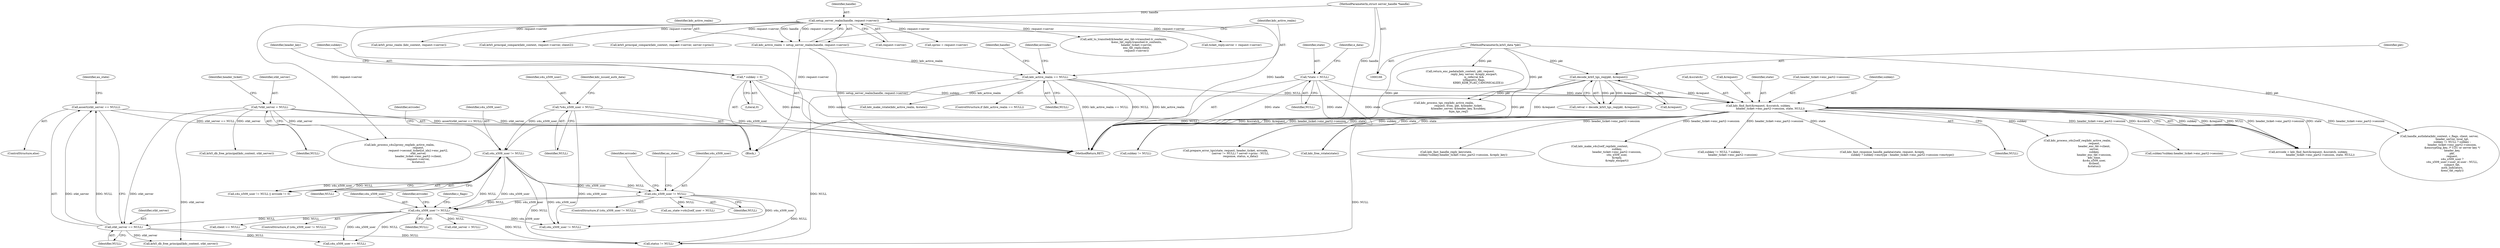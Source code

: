 digraph "0_krb5_ffb35baac6981f9e8914f8f3bffd37f284b85970_0@API" {
"1000919" [label="(Call,assert(stkt_server == NULL))"];
"1000920" [label="(Call,stkt_server == NULL)"];
"1000189" [label="(Call,*stkt_server = NULL)"];
"1000767" [label="(Call,s4u_x509_user != NULL)"];
"1000713" [label="(Call,s4u_x509_user != NULL)"];
"1000265" [label="(Call,*s4u_x509_user = NULL)"];
"1000510" [label="(Call,kdc_find_fast(&request, &scratch, subkey,\n                            header_ticket->enc_part2->session, state, NULL))"];
"1000342" [label="(Call,decode_krb5_tgs_req(pkt, &request))"];
"1000168" [label="(MethodParameterIn,krb5_data *pkt)"];
"1000173" [label="(Call,* subkey = 0)"];
"1000290" [label="(Call,*state = NULL)"];
"1000377" [label="(Call,kdc_active_realm == NULL)"];
"1000369" [label="(Call,kdc_active_realm = setup_server_realm(handle, request->server))"];
"1000371" [label="(Call,setup_server_realm(handle, request->server))"];
"1000167" [label="(MethodParameterIn,struct server_handle *handle)"];
"1000721" [label="(Call,s4u_x509_user != NULL)"];
"1002258" [label="(Call,status != NULL)"];
"1000523" [label="(Call,sprinc = request->server)"];
"1001620" [label="(Call,add_to_transited(&header_enc_tkt->transited.tr_contents,\n                              &enc_tkt_reply.transited.tr_contents,\n                              header_ticket->server,\n                              enc_tkt_reply.client,\n                              request->server))"];
"1002434" [label="(Call,s4u_x509_user != NULL)"];
"1000722" [label="(Identifier,s4u_x509_user)"];
"1000768" [label="(Identifier,s4u_x509_user)"];
"1000693" [label="(Call,kdc_process_s4u2self_req(kdc_active_realm,\n                                       request,\n                                       header_enc_tkt->client,\n                                       server,\n                                       subkey,\n                                       header_enc_tkt->session,\n                                       kdc_time,\n                                       &s4u_x509_user,\n                                       &client,\n                                       &status))"];
"1000806" [label="(Call,kdc_process_s4u2proxy_req(kdc_active_realm,\n                                            request,\n                                            request->second_ticket[st_idx]->enc_part2,\n                                            stkt_server,\n                                            header_ticket->enc_part2->client,\n                                            request->server,\n                                            &status))"];
"1000369" [label="(Call,kdc_active_realm = setup_server_realm(handle, request->server))"];
"1000510" [label="(Call,kdc_find_fast(&request, &scratch, subkey,\n                            header_ticket->enc_part2->session, state, NULL))"];
"1001008" [label="(Call,ticket_reply.server = request->server)"];
"1001694" [label="(Call,krb5_princ_realm (kdc_context, request->server))"];
"1000736" [label="(Identifier,errcode)"];
"1000918" [label="(ControlStructure,else)"];
"1000175" [label="(Literal,0)"];
"1000371" [label="(Call,setup_server_realm(handle, request->server))"];
"1000297" [label="(Identifier,e_data)"];
"1001942" [label="(Call,kdc_make_s4u2self_rep(kdc_context,\n                                        subkey,\n                                        header_ticket->enc_part2->session,\n                                        s4u_x509_user,\n                                        &reply,\n                                        &reply_encpart))"];
"1002396" [label="(Call,kdc_free_rstate(state))"];
"1000270" [label="(Identifier,kdc_issued_auth_data)"];
"1000173" [label="(Call,* subkey = 0)"];
"1000769" [label="(Identifier,NULL)"];
"1000265" [label="(Call,*s4u_x509_user = NULL)"];
"1000168" [label="(MethodParameterIn,krb5_data *pkt)"];
"1000912" [label="(Call,krb5_db_free_principal(kdc_context, stkt_server))"];
"1000513" [label="(Call,&scratch)"];
"1000726" [label="(Identifier,au_state)"];
"1000191" [label="(Identifier,NULL)"];
"1000922" [label="(Identifier,NULL)"];
"1000715" [label="(Identifier,NULL)"];
"1000189" [label="(Call,*stkt_server = NULL)"];
"1000376" [label="(ControlStructure,if (kdc_active_realm == NULL))"];
"1000721" [label="(Call,s4u_x509_user != NULL)"];
"1000920" [label="(Call,stkt_server == NULL)"];
"1000713" [label="(Call,s4u_x509_user != NULL)"];
"1000511" [label="(Call,&request)"];
"1000379" [label="(Identifier,NULL)"];
"1000190" [label="(Identifier,stkt_server)"];
"1000267" [label="(Identifier,NULL)"];
"1000758" [label="(Call,au_state->s4u2self_user = NULL)"];
"1000919" [label="(Call,assert(stkt_server == NULL))"];
"1002355" [label="(Call,prepare_error_tgs(state, request, header_ticket, errcode,\n                                   (server != NULL) ? server->princ : NULL,\n                                   response, status, e_data))"];
"1001760" [label="(Call,subkey != NULL ? subkey :\n                              header_ticket->enc_part2->session)"];
"1000291" [label="(Identifier,state)"];
"1000966" [label="(Call,s4u_x509_user == NULL)"];
"1000383" [label="(Identifier,handle)"];
"1000342" [label="(Call,decode_krb5_tgs_req(pkt, &request))"];
"1000343" [label="(Identifier,pkt)"];
"1002135" [label="(Call,return_enc_padata(kdc_context, pkt, request,\n                                reply_key, server, &reply_encpart,\n                                is_referral &&\n                                isflagset(s_flags,\n                                          KRB5_KDB_FLAG_CANONICALIZE)))"];
"1000521" [label="(Identifier,state)"];
"1000292" [label="(Identifier,NULL)"];
"1000377" [label="(Call,kdc_active_realm == NULL)"];
"1000266" [label="(Identifier,s4u_x509_user)"];
"1000344" [label="(Call,&request)"];
"1000197" [label="(Identifier,header_ticket)"];
"1002086" [label="(Call,kdc_fast_response_handle_padata(state, request, &reply,\n                                               subkey ? subkey->enctype : header_ticket->enc_part2->session->enctype))"];
"1000290" [label="(Call,*state = NULL)"];
"1000522" [label="(Identifier,NULL)"];
"1000516" [label="(Call,header_ticket->enc_part2->session)"];
"1000767" [label="(Call,s4u_x509_user != NULL)"];
"1002401" [label="(Call,krb5_db_free_principal(kdc_context, stkt_server))"];
"1000766" [label="(ControlStructure,if (s4u_x509_user != NULL))"];
"1001753" [label="(Call,handle_authdata(kdc_context, c_flags, client, server,\n                              header_server, local_tgt,\n                              subkey != NULL ? subkey :\n                              header_ticket->enc_part2->session,\n                              &encrypting_key, /* U2U or server key */\n                              header_key,\n                              pkt,\n                              request,\n                              s4u_x509_user ?\n                              s4u_x509_user->user_id.user : NULL,\n                              subject_tkt,\n                              auth_indicators,\n                              &enc_tkt_reply))"];
"1000921" [label="(Identifier,stkt_server)"];
"1002497" [label="(MethodReturn,RET)"];
"1000378" [label="(Identifier,kdc_active_realm)"];
"1000372" [label="(Identifier,handle)"];
"1000389" [label="(Identifier,errcode)"];
"1001830" [label="(Call,krb5_principal_compare(kdc_context, request->server, client2))"];
"1000925" [label="(Identifier,au_state)"];
"1000390" [label="(Call,kdc_make_rstate(kdc_active_realm, &state))"];
"1000714" [label="(Identifier,s4u_x509_user)"];
"1000785" [label="(Identifier,errcode)"];
"1000712" [label="(Call,s4u_x509_user != NULL || errcode != 0)"];
"1000723" [label="(Identifier,NULL)"];
"1002116" [label="(Call,subkey?subkey:header_ticket->enc_part2->session)"];
"1000174" [label="(Identifier,subkey)"];
"1000508" [label="(Call,errcode = kdc_find_fast(&request, &scratch, subkey,\n                            header_ticket->enc_part2->session, state, NULL))"];
"1000171" [label="(Block,)"];
"1000178" [label="(Identifier,header_key)"];
"1000515" [label="(Identifier,subkey)"];
"1000370" [label="(Identifier,kdc_active_realm)"];
"1000717" [label="(Identifier,errcode)"];
"1000616" [label="(Call,krb5_principal_compare(kdc_context, request->server, server->princ))"];
"1000772" [label="(Identifier,c_flags)"];
"1000373" [label="(Call,request->server)"];
"1000915" [label="(Call,stkt_server = NULL)"];
"1000340" [label="(Call,retval = decode_krb5_tgs_req(pkt, &request))"];
"1000430" [label="(Call,kdc_process_tgs_req(kdc_active_realm,\n                                  request, from, pkt, &header_ticket,\n                                  &header_server, &header_key, &subkey,\n                                  &pa_tgs_req))"];
"1000720" [label="(ControlStructure,if (s4u_x509_user != NULL))"];
"1002114" [label="(Call,kdc_fast_handle_reply_key(state,\n                                       subkey?subkey:header_ticket->enc_part2->session, &reply_key))"];
"1002448" [label="(Call,subkey != NULL)"];
"1000167" [label="(MethodParameterIn,struct server_handle *handle)"];
"1000895" [label="(Call,client == NULL)"];
"1000919" -> "1000918"  [label="AST: "];
"1000919" -> "1000920"  [label="CFG: "];
"1000920" -> "1000919"  [label="AST: "];
"1000925" -> "1000919"  [label="CFG: "];
"1000919" -> "1002497"  [label="DDG: stkt_server == NULL"];
"1000919" -> "1002497"  [label="DDG: assert(stkt_server == NULL)"];
"1000920" -> "1000919"  [label="DDG: stkt_server"];
"1000920" -> "1000919"  [label="DDG: NULL"];
"1000920" -> "1000922"  [label="CFG: "];
"1000921" -> "1000920"  [label="AST: "];
"1000922" -> "1000920"  [label="AST: "];
"1000189" -> "1000920"  [label="DDG: stkt_server"];
"1000767" -> "1000920"  [label="DDG: NULL"];
"1000920" -> "1000966"  [label="DDG: NULL"];
"1000920" -> "1002258"  [label="DDG: NULL"];
"1000920" -> "1002401"  [label="DDG: stkt_server"];
"1000189" -> "1000171"  [label="AST: "];
"1000189" -> "1000191"  [label="CFG: "];
"1000190" -> "1000189"  [label="AST: "];
"1000191" -> "1000189"  [label="AST: "];
"1000197" -> "1000189"  [label="CFG: "];
"1000189" -> "1002497"  [label="DDG: stkt_server"];
"1000189" -> "1000806"  [label="DDG: stkt_server"];
"1000189" -> "1000912"  [label="DDG: stkt_server"];
"1000189" -> "1002401"  [label="DDG: stkt_server"];
"1000767" -> "1000766"  [label="AST: "];
"1000767" -> "1000769"  [label="CFG: "];
"1000768" -> "1000767"  [label="AST: "];
"1000769" -> "1000767"  [label="AST: "];
"1000772" -> "1000767"  [label="CFG: "];
"1000785" -> "1000767"  [label="CFG: "];
"1000713" -> "1000767"  [label="DDG: s4u_x509_user"];
"1000713" -> "1000767"  [label="DDG: NULL"];
"1000721" -> "1000767"  [label="DDG: s4u_x509_user"];
"1000721" -> "1000767"  [label="DDG: NULL"];
"1000767" -> "1000895"  [label="DDG: NULL"];
"1000767" -> "1000915"  [label="DDG: NULL"];
"1000767" -> "1000966"  [label="DDG: s4u_x509_user"];
"1000767" -> "1000966"  [label="DDG: NULL"];
"1000767" -> "1002258"  [label="DDG: NULL"];
"1000767" -> "1002434"  [label="DDG: s4u_x509_user"];
"1000713" -> "1000712"  [label="AST: "];
"1000713" -> "1000715"  [label="CFG: "];
"1000714" -> "1000713"  [label="AST: "];
"1000715" -> "1000713"  [label="AST: "];
"1000717" -> "1000713"  [label="CFG: "];
"1000712" -> "1000713"  [label="CFG: "];
"1000713" -> "1000712"  [label="DDG: s4u_x509_user"];
"1000713" -> "1000712"  [label="DDG: NULL"];
"1000265" -> "1000713"  [label="DDG: s4u_x509_user"];
"1000510" -> "1000713"  [label="DDG: NULL"];
"1000713" -> "1000721"  [label="DDG: s4u_x509_user"];
"1000713" -> "1000721"  [label="DDG: NULL"];
"1000713" -> "1002258"  [label="DDG: NULL"];
"1000713" -> "1002434"  [label="DDG: s4u_x509_user"];
"1000265" -> "1000171"  [label="AST: "];
"1000265" -> "1000267"  [label="CFG: "];
"1000266" -> "1000265"  [label="AST: "];
"1000267" -> "1000265"  [label="AST: "];
"1000270" -> "1000265"  [label="CFG: "];
"1000265" -> "1002497"  [label="DDG: s4u_x509_user"];
"1000265" -> "1002434"  [label="DDG: s4u_x509_user"];
"1000510" -> "1000508"  [label="AST: "];
"1000510" -> "1000522"  [label="CFG: "];
"1000511" -> "1000510"  [label="AST: "];
"1000513" -> "1000510"  [label="AST: "];
"1000515" -> "1000510"  [label="AST: "];
"1000516" -> "1000510"  [label="AST: "];
"1000521" -> "1000510"  [label="AST: "];
"1000522" -> "1000510"  [label="AST: "];
"1000508" -> "1000510"  [label="CFG: "];
"1000510" -> "1002497"  [label="DDG: &scratch"];
"1000510" -> "1002497"  [label="DDG: &request"];
"1000510" -> "1002497"  [label="DDG: header_ticket->enc_part2->session"];
"1000510" -> "1002497"  [label="DDG: state"];
"1000510" -> "1000508"  [label="DDG: subkey"];
"1000510" -> "1000508"  [label="DDG: &request"];
"1000510" -> "1000508"  [label="DDG: NULL"];
"1000510" -> "1000508"  [label="DDG: header_ticket->enc_part2->session"];
"1000510" -> "1000508"  [label="DDG: state"];
"1000510" -> "1000508"  [label="DDG: &scratch"];
"1000342" -> "1000510"  [label="DDG: &request"];
"1000173" -> "1000510"  [label="DDG: subkey"];
"1000290" -> "1000510"  [label="DDG: state"];
"1000377" -> "1000510"  [label="DDG: NULL"];
"1000510" -> "1000693"  [label="DDG: subkey"];
"1000510" -> "1001753"  [label="DDG: header_ticket->enc_part2->session"];
"1000510" -> "1001760"  [label="DDG: header_ticket->enc_part2->session"];
"1000510" -> "1001942"  [label="DDG: header_ticket->enc_part2->session"];
"1000510" -> "1002086"  [label="DDG: state"];
"1000510" -> "1002114"  [label="DDG: header_ticket->enc_part2->session"];
"1000510" -> "1002116"  [label="DDG: header_ticket->enc_part2->session"];
"1000510" -> "1002258"  [label="DDG: NULL"];
"1000510" -> "1002355"  [label="DDG: state"];
"1000510" -> "1002396"  [label="DDG: state"];
"1000510" -> "1002448"  [label="DDG: subkey"];
"1000342" -> "1000340"  [label="AST: "];
"1000342" -> "1000344"  [label="CFG: "];
"1000343" -> "1000342"  [label="AST: "];
"1000344" -> "1000342"  [label="AST: "];
"1000340" -> "1000342"  [label="CFG: "];
"1000342" -> "1002497"  [label="DDG: &request"];
"1000342" -> "1002497"  [label="DDG: pkt"];
"1000342" -> "1000340"  [label="DDG: pkt"];
"1000342" -> "1000340"  [label="DDG: &request"];
"1000168" -> "1000342"  [label="DDG: pkt"];
"1000342" -> "1000430"  [label="DDG: pkt"];
"1000168" -> "1000166"  [label="AST: "];
"1000168" -> "1002497"  [label="DDG: pkt"];
"1000168" -> "1000430"  [label="DDG: pkt"];
"1000168" -> "1001753"  [label="DDG: pkt"];
"1000168" -> "1002135"  [label="DDG: pkt"];
"1000173" -> "1000171"  [label="AST: "];
"1000173" -> "1000175"  [label="CFG: "];
"1000174" -> "1000173"  [label="AST: "];
"1000175" -> "1000173"  [label="AST: "];
"1000178" -> "1000173"  [label="CFG: "];
"1000173" -> "1002497"  [label="DDG: subkey"];
"1000173" -> "1002448"  [label="DDG: subkey"];
"1000290" -> "1000171"  [label="AST: "];
"1000290" -> "1000292"  [label="CFG: "];
"1000291" -> "1000290"  [label="AST: "];
"1000292" -> "1000290"  [label="AST: "];
"1000297" -> "1000290"  [label="CFG: "];
"1000290" -> "1002497"  [label="DDG: state"];
"1000290" -> "1002355"  [label="DDG: state"];
"1000290" -> "1002396"  [label="DDG: state"];
"1000377" -> "1000376"  [label="AST: "];
"1000377" -> "1000379"  [label="CFG: "];
"1000378" -> "1000377"  [label="AST: "];
"1000379" -> "1000377"  [label="AST: "];
"1000383" -> "1000377"  [label="CFG: "];
"1000389" -> "1000377"  [label="CFG: "];
"1000377" -> "1002497"  [label="DDG: kdc_active_realm == NULL"];
"1000377" -> "1002497"  [label="DDG: NULL"];
"1000377" -> "1002497"  [label="DDG: kdc_active_realm"];
"1000369" -> "1000377"  [label="DDG: kdc_active_realm"];
"1000377" -> "1000390"  [label="DDG: kdc_active_realm"];
"1000377" -> "1002258"  [label="DDG: NULL"];
"1000369" -> "1000171"  [label="AST: "];
"1000369" -> "1000371"  [label="CFG: "];
"1000370" -> "1000369"  [label="AST: "];
"1000371" -> "1000369"  [label="AST: "];
"1000378" -> "1000369"  [label="CFG: "];
"1000369" -> "1002497"  [label="DDG: setup_server_realm(handle, request->server)"];
"1000371" -> "1000369"  [label="DDG: handle"];
"1000371" -> "1000369"  [label="DDG: request->server"];
"1000371" -> "1000373"  [label="CFG: "];
"1000372" -> "1000371"  [label="AST: "];
"1000373" -> "1000371"  [label="AST: "];
"1000371" -> "1002497"  [label="DDG: request->server"];
"1000371" -> "1002497"  [label="DDG: handle"];
"1000167" -> "1000371"  [label="DDG: handle"];
"1000371" -> "1000523"  [label="DDG: request->server"];
"1000371" -> "1000616"  [label="DDG: request->server"];
"1000371" -> "1000806"  [label="DDG: request->server"];
"1000371" -> "1001008"  [label="DDG: request->server"];
"1000371" -> "1001620"  [label="DDG: request->server"];
"1000371" -> "1001694"  [label="DDG: request->server"];
"1000371" -> "1001830"  [label="DDG: request->server"];
"1000167" -> "1000166"  [label="AST: "];
"1000167" -> "1002497"  [label="DDG: handle"];
"1000721" -> "1000720"  [label="AST: "];
"1000721" -> "1000723"  [label="CFG: "];
"1000722" -> "1000721"  [label="AST: "];
"1000723" -> "1000721"  [label="AST: "];
"1000726" -> "1000721"  [label="CFG: "];
"1000736" -> "1000721"  [label="CFG: "];
"1000721" -> "1000758"  [label="DDG: NULL"];
"1000721" -> "1002258"  [label="DDG: NULL"];
"1000721" -> "1002434"  [label="DDG: s4u_x509_user"];
}
